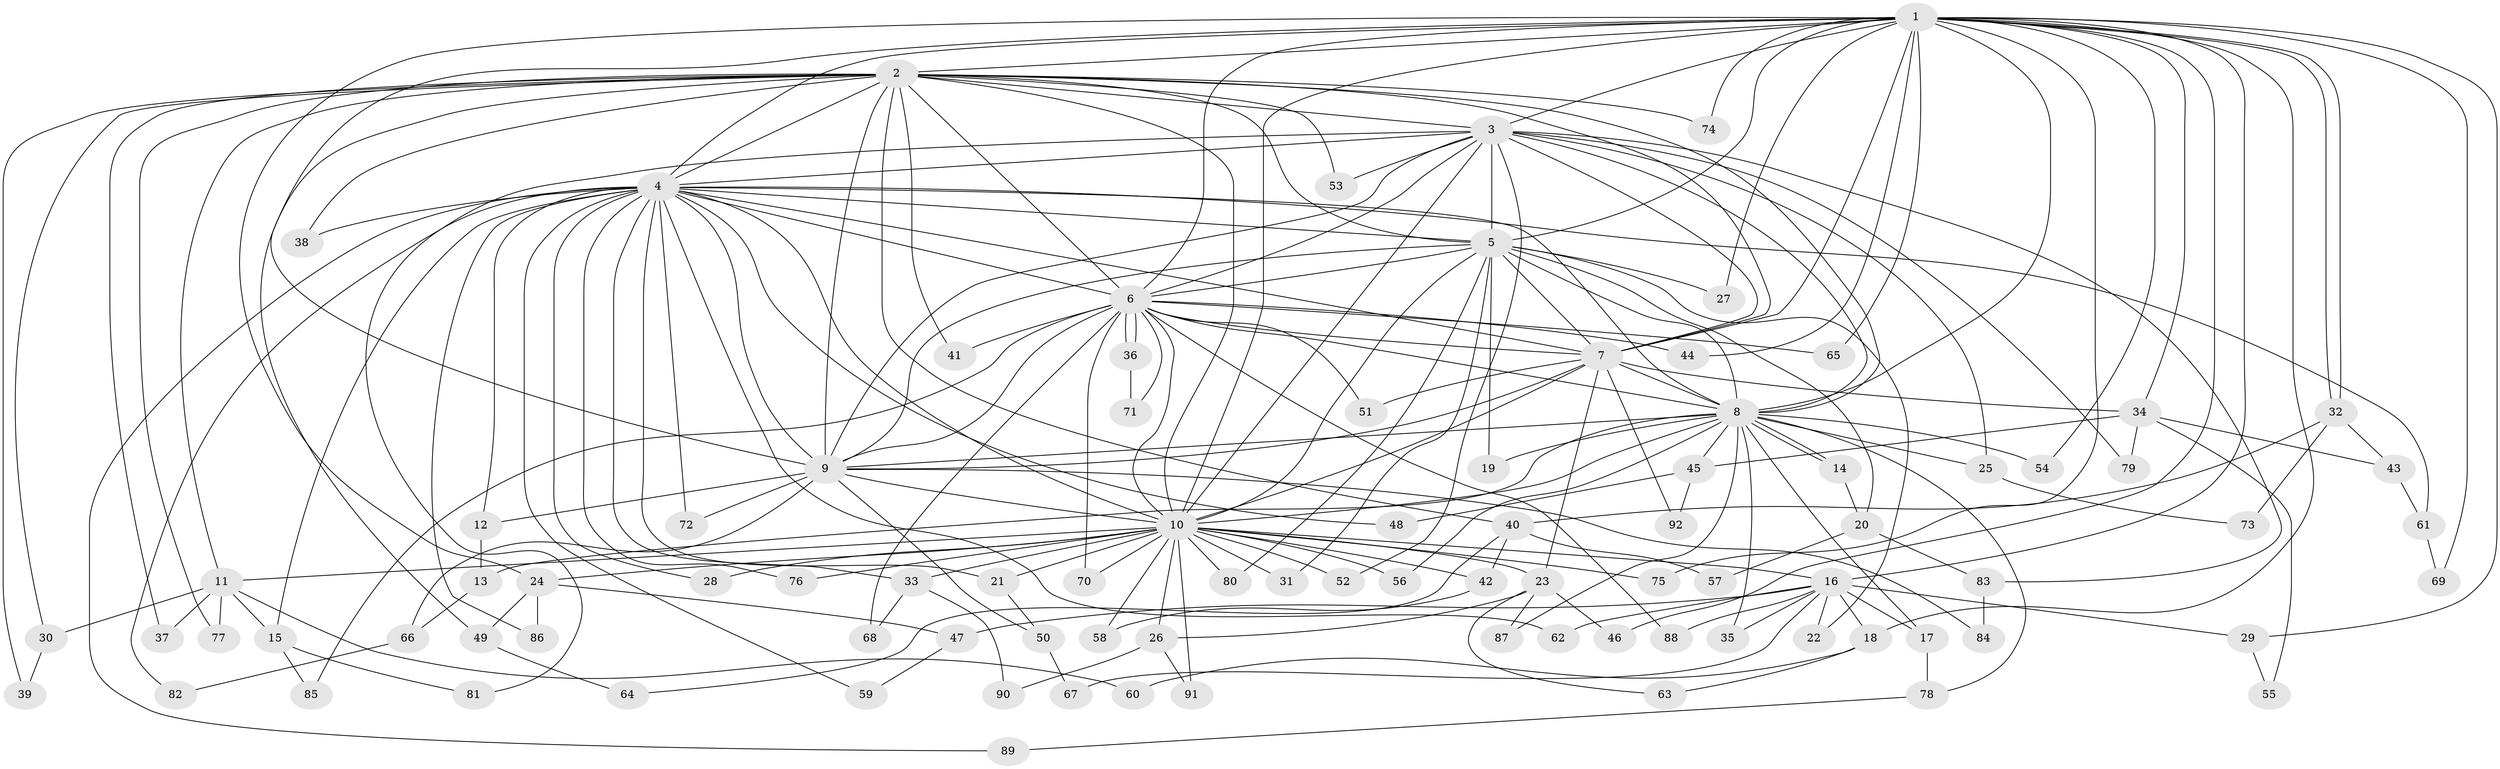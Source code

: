 // coarse degree distribution, {25: 0.014705882352941176, 17: 0.014705882352941176, 14: 0.029411764705882353, 23: 0.014705882352941176, 18: 0.014705882352941176, 11: 0.014705882352941176, 19: 0.014705882352941176, 13: 0.014705882352941176, 24: 0.014705882352941176, 7: 0.014705882352941176, 3: 0.16176470588235295, 4: 0.058823529411764705, 12: 0.014705882352941176, 5: 0.058823529411764705, 2: 0.5294117647058824, 6: 0.014705882352941176}
// Generated by graph-tools (version 1.1) at 2025/41/03/06/25 10:41:38]
// undirected, 92 vertices, 209 edges
graph export_dot {
graph [start="1"]
  node [color=gray90,style=filled];
  1;
  2;
  3;
  4;
  5;
  6;
  7;
  8;
  9;
  10;
  11;
  12;
  13;
  14;
  15;
  16;
  17;
  18;
  19;
  20;
  21;
  22;
  23;
  24;
  25;
  26;
  27;
  28;
  29;
  30;
  31;
  32;
  33;
  34;
  35;
  36;
  37;
  38;
  39;
  40;
  41;
  42;
  43;
  44;
  45;
  46;
  47;
  48;
  49;
  50;
  51;
  52;
  53;
  54;
  55;
  56;
  57;
  58;
  59;
  60;
  61;
  62;
  63;
  64;
  65;
  66;
  67;
  68;
  69;
  70;
  71;
  72;
  73;
  74;
  75;
  76;
  77;
  78;
  79;
  80;
  81;
  82;
  83;
  84;
  85;
  86;
  87;
  88;
  89;
  90;
  91;
  92;
  1 -- 2;
  1 -- 3;
  1 -- 4;
  1 -- 5;
  1 -- 6;
  1 -- 7;
  1 -- 8;
  1 -- 9;
  1 -- 10;
  1 -- 16;
  1 -- 18;
  1 -- 24;
  1 -- 27;
  1 -- 29;
  1 -- 32;
  1 -- 32;
  1 -- 34;
  1 -- 44;
  1 -- 46;
  1 -- 54;
  1 -- 65;
  1 -- 69;
  1 -- 74;
  1 -- 75;
  2 -- 3;
  2 -- 4;
  2 -- 5;
  2 -- 6;
  2 -- 7;
  2 -- 8;
  2 -- 9;
  2 -- 10;
  2 -- 11;
  2 -- 30;
  2 -- 37;
  2 -- 38;
  2 -- 39;
  2 -- 40;
  2 -- 41;
  2 -- 49;
  2 -- 53;
  2 -- 74;
  2 -- 77;
  3 -- 4;
  3 -- 5;
  3 -- 6;
  3 -- 7;
  3 -- 8;
  3 -- 9;
  3 -- 10;
  3 -- 25;
  3 -- 52;
  3 -- 53;
  3 -- 79;
  3 -- 81;
  3 -- 83;
  4 -- 5;
  4 -- 6;
  4 -- 7;
  4 -- 8;
  4 -- 9;
  4 -- 10;
  4 -- 12;
  4 -- 15;
  4 -- 21;
  4 -- 28;
  4 -- 33;
  4 -- 38;
  4 -- 48;
  4 -- 59;
  4 -- 61;
  4 -- 62;
  4 -- 72;
  4 -- 76;
  4 -- 82;
  4 -- 86;
  4 -- 89;
  5 -- 6;
  5 -- 7;
  5 -- 8;
  5 -- 9;
  5 -- 10;
  5 -- 19;
  5 -- 20;
  5 -- 22;
  5 -- 27;
  5 -- 31;
  5 -- 80;
  6 -- 7;
  6 -- 8;
  6 -- 9;
  6 -- 10;
  6 -- 36;
  6 -- 36;
  6 -- 41;
  6 -- 44;
  6 -- 51;
  6 -- 65;
  6 -- 68;
  6 -- 70;
  6 -- 71;
  6 -- 85;
  6 -- 88;
  7 -- 8;
  7 -- 9;
  7 -- 10;
  7 -- 23;
  7 -- 34;
  7 -- 51;
  7 -- 92;
  8 -- 9;
  8 -- 10;
  8 -- 13;
  8 -- 14;
  8 -- 14;
  8 -- 17;
  8 -- 19;
  8 -- 25;
  8 -- 35;
  8 -- 45;
  8 -- 54;
  8 -- 56;
  8 -- 78;
  8 -- 87;
  9 -- 10;
  9 -- 12;
  9 -- 50;
  9 -- 66;
  9 -- 72;
  9 -- 84;
  10 -- 11;
  10 -- 16;
  10 -- 21;
  10 -- 23;
  10 -- 24;
  10 -- 26;
  10 -- 28;
  10 -- 31;
  10 -- 33;
  10 -- 42;
  10 -- 52;
  10 -- 56;
  10 -- 58;
  10 -- 70;
  10 -- 75;
  10 -- 76;
  10 -- 80;
  10 -- 91;
  11 -- 15;
  11 -- 30;
  11 -- 37;
  11 -- 60;
  11 -- 77;
  12 -- 13;
  13 -- 66;
  14 -- 20;
  15 -- 81;
  15 -- 85;
  16 -- 17;
  16 -- 18;
  16 -- 22;
  16 -- 29;
  16 -- 35;
  16 -- 47;
  16 -- 62;
  16 -- 67;
  16 -- 88;
  17 -- 78;
  18 -- 60;
  18 -- 63;
  20 -- 57;
  20 -- 83;
  21 -- 50;
  23 -- 26;
  23 -- 46;
  23 -- 63;
  23 -- 87;
  24 -- 47;
  24 -- 49;
  24 -- 86;
  25 -- 73;
  26 -- 90;
  26 -- 91;
  29 -- 55;
  30 -- 39;
  32 -- 40;
  32 -- 43;
  32 -- 73;
  33 -- 68;
  33 -- 90;
  34 -- 43;
  34 -- 45;
  34 -- 55;
  34 -- 79;
  36 -- 71;
  40 -- 42;
  40 -- 57;
  40 -- 64;
  42 -- 58;
  43 -- 61;
  45 -- 48;
  45 -- 92;
  47 -- 59;
  49 -- 64;
  50 -- 67;
  61 -- 69;
  66 -- 82;
  78 -- 89;
  83 -- 84;
}
